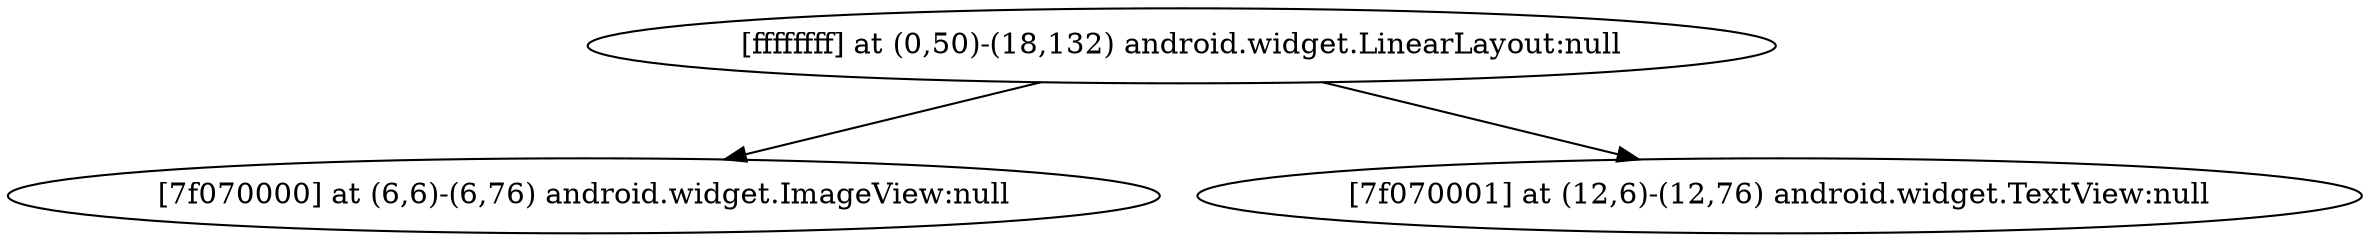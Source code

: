 strict digraph G {
  1 [ label="[ffffffff] at (0,50)-(18,132) android.widget.LinearLayout:null" ];
  2 [ label="[7f070000] at (6,6)-(6,76) android.widget.ImageView:null" ];
  3 [ label="[7f070001] at (12,6)-(12,76) android.widget.TextView:null" ];
  1 -> 2;
  1 -> 3;
}
